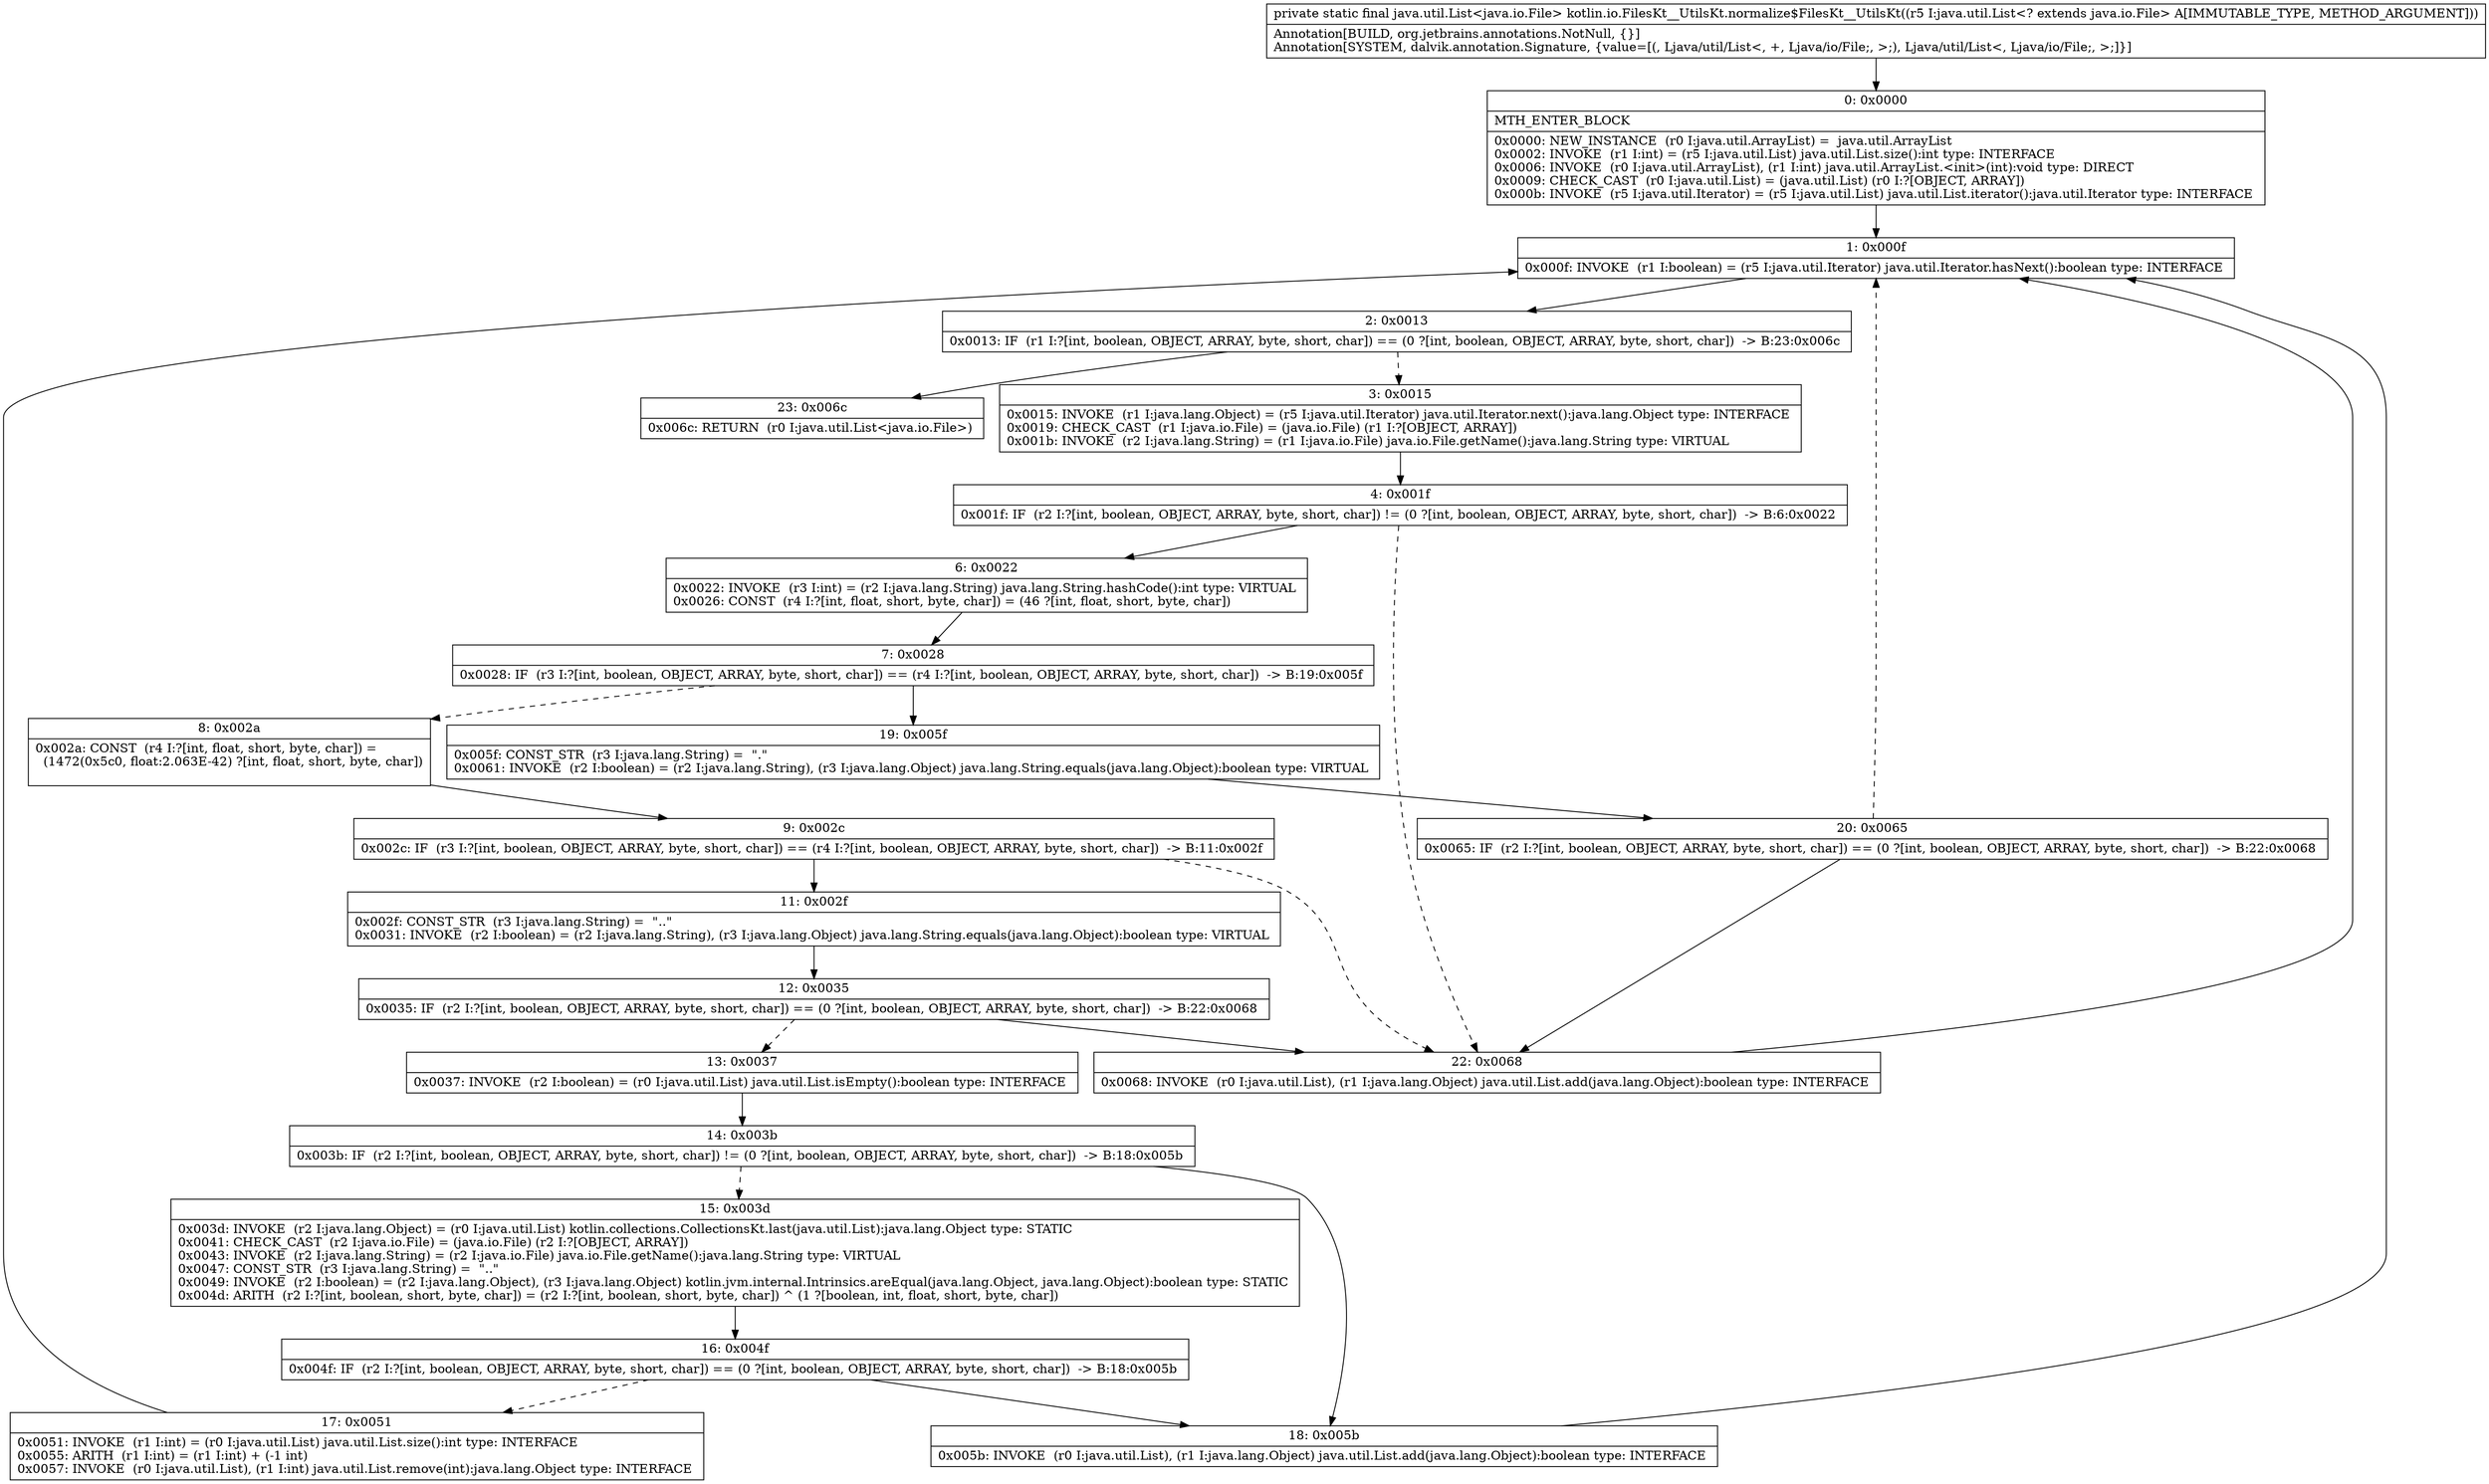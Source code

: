 digraph "CFG forkotlin.io.FilesKt__UtilsKt.normalize$FilesKt__UtilsKt(Ljava\/util\/List;)Ljava\/util\/List;" {
Node_0 [shape=record,label="{0\:\ 0x0000|MTH_ENTER_BLOCK\l|0x0000: NEW_INSTANCE  (r0 I:java.util.ArrayList) =  java.util.ArrayList \l0x0002: INVOKE  (r1 I:int) = (r5 I:java.util.List) java.util.List.size():int type: INTERFACE \l0x0006: INVOKE  (r0 I:java.util.ArrayList), (r1 I:int) java.util.ArrayList.\<init\>(int):void type: DIRECT \l0x0009: CHECK_CAST  (r0 I:java.util.List) = (java.util.List) (r0 I:?[OBJECT, ARRAY]) \l0x000b: INVOKE  (r5 I:java.util.Iterator) = (r5 I:java.util.List) java.util.List.iterator():java.util.Iterator type: INTERFACE \l}"];
Node_1 [shape=record,label="{1\:\ 0x000f|0x000f: INVOKE  (r1 I:boolean) = (r5 I:java.util.Iterator) java.util.Iterator.hasNext():boolean type: INTERFACE \l}"];
Node_2 [shape=record,label="{2\:\ 0x0013|0x0013: IF  (r1 I:?[int, boolean, OBJECT, ARRAY, byte, short, char]) == (0 ?[int, boolean, OBJECT, ARRAY, byte, short, char])  \-\> B:23:0x006c \l}"];
Node_3 [shape=record,label="{3\:\ 0x0015|0x0015: INVOKE  (r1 I:java.lang.Object) = (r5 I:java.util.Iterator) java.util.Iterator.next():java.lang.Object type: INTERFACE \l0x0019: CHECK_CAST  (r1 I:java.io.File) = (java.io.File) (r1 I:?[OBJECT, ARRAY]) \l0x001b: INVOKE  (r2 I:java.lang.String) = (r1 I:java.io.File) java.io.File.getName():java.lang.String type: VIRTUAL \l}"];
Node_4 [shape=record,label="{4\:\ 0x001f|0x001f: IF  (r2 I:?[int, boolean, OBJECT, ARRAY, byte, short, char]) != (0 ?[int, boolean, OBJECT, ARRAY, byte, short, char])  \-\> B:6:0x0022 \l}"];
Node_6 [shape=record,label="{6\:\ 0x0022|0x0022: INVOKE  (r3 I:int) = (r2 I:java.lang.String) java.lang.String.hashCode():int type: VIRTUAL \l0x0026: CONST  (r4 I:?[int, float, short, byte, char]) = (46 ?[int, float, short, byte, char]) \l}"];
Node_7 [shape=record,label="{7\:\ 0x0028|0x0028: IF  (r3 I:?[int, boolean, OBJECT, ARRAY, byte, short, char]) == (r4 I:?[int, boolean, OBJECT, ARRAY, byte, short, char])  \-\> B:19:0x005f \l}"];
Node_8 [shape=record,label="{8\:\ 0x002a|0x002a: CONST  (r4 I:?[int, float, short, byte, char]) = \l  (1472(0x5c0, float:2.063E\-42) ?[int, float, short, byte, char])\l \l}"];
Node_9 [shape=record,label="{9\:\ 0x002c|0x002c: IF  (r3 I:?[int, boolean, OBJECT, ARRAY, byte, short, char]) == (r4 I:?[int, boolean, OBJECT, ARRAY, byte, short, char])  \-\> B:11:0x002f \l}"];
Node_11 [shape=record,label="{11\:\ 0x002f|0x002f: CONST_STR  (r3 I:java.lang.String) =  \"..\" \l0x0031: INVOKE  (r2 I:boolean) = (r2 I:java.lang.String), (r3 I:java.lang.Object) java.lang.String.equals(java.lang.Object):boolean type: VIRTUAL \l}"];
Node_12 [shape=record,label="{12\:\ 0x0035|0x0035: IF  (r2 I:?[int, boolean, OBJECT, ARRAY, byte, short, char]) == (0 ?[int, boolean, OBJECT, ARRAY, byte, short, char])  \-\> B:22:0x0068 \l}"];
Node_13 [shape=record,label="{13\:\ 0x0037|0x0037: INVOKE  (r2 I:boolean) = (r0 I:java.util.List) java.util.List.isEmpty():boolean type: INTERFACE \l}"];
Node_14 [shape=record,label="{14\:\ 0x003b|0x003b: IF  (r2 I:?[int, boolean, OBJECT, ARRAY, byte, short, char]) != (0 ?[int, boolean, OBJECT, ARRAY, byte, short, char])  \-\> B:18:0x005b \l}"];
Node_15 [shape=record,label="{15\:\ 0x003d|0x003d: INVOKE  (r2 I:java.lang.Object) = (r0 I:java.util.List) kotlin.collections.CollectionsKt.last(java.util.List):java.lang.Object type: STATIC \l0x0041: CHECK_CAST  (r2 I:java.io.File) = (java.io.File) (r2 I:?[OBJECT, ARRAY]) \l0x0043: INVOKE  (r2 I:java.lang.String) = (r2 I:java.io.File) java.io.File.getName():java.lang.String type: VIRTUAL \l0x0047: CONST_STR  (r3 I:java.lang.String) =  \"..\" \l0x0049: INVOKE  (r2 I:boolean) = (r2 I:java.lang.Object), (r3 I:java.lang.Object) kotlin.jvm.internal.Intrinsics.areEqual(java.lang.Object, java.lang.Object):boolean type: STATIC \l0x004d: ARITH  (r2 I:?[int, boolean, short, byte, char]) = (r2 I:?[int, boolean, short, byte, char]) ^ (1 ?[boolean, int, float, short, byte, char]) \l}"];
Node_16 [shape=record,label="{16\:\ 0x004f|0x004f: IF  (r2 I:?[int, boolean, OBJECT, ARRAY, byte, short, char]) == (0 ?[int, boolean, OBJECT, ARRAY, byte, short, char])  \-\> B:18:0x005b \l}"];
Node_17 [shape=record,label="{17\:\ 0x0051|0x0051: INVOKE  (r1 I:int) = (r0 I:java.util.List) java.util.List.size():int type: INTERFACE \l0x0055: ARITH  (r1 I:int) = (r1 I:int) + (\-1 int) \l0x0057: INVOKE  (r0 I:java.util.List), (r1 I:int) java.util.List.remove(int):java.lang.Object type: INTERFACE \l}"];
Node_18 [shape=record,label="{18\:\ 0x005b|0x005b: INVOKE  (r0 I:java.util.List), (r1 I:java.lang.Object) java.util.List.add(java.lang.Object):boolean type: INTERFACE \l}"];
Node_19 [shape=record,label="{19\:\ 0x005f|0x005f: CONST_STR  (r3 I:java.lang.String) =  \".\" \l0x0061: INVOKE  (r2 I:boolean) = (r2 I:java.lang.String), (r3 I:java.lang.Object) java.lang.String.equals(java.lang.Object):boolean type: VIRTUAL \l}"];
Node_20 [shape=record,label="{20\:\ 0x0065|0x0065: IF  (r2 I:?[int, boolean, OBJECT, ARRAY, byte, short, char]) == (0 ?[int, boolean, OBJECT, ARRAY, byte, short, char])  \-\> B:22:0x0068 \l}"];
Node_22 [shape=record,label="{22\:\ 0x0068|0x0068: INVOKE  (r0 I:java.util.List), (r1 I:java.lang.Object) java.util.List.add(java.lang.Object):boolean type: INTERFACE \l}"];
Node_23 [shape=record,label="{23\:\ 0x006c|0x006c: RETURN  (r0 I:java.util.List\<java.io.File\>) \l}"];
MethodNode[shape=record,label="{private static final java.util.List\<java.io.File\> kotlin.io.FilesKt__UtilsKt.normalize$FilesKt__UtilsKt((r5 I:java.util.List\<? extends java.io.File\> A[IMMUTABLE_TYPE, METHOD_ARGUMENT]))  | Annotation[BUILD, org.jetbrains.annotations.NotNull, \{\}]\lAnnotation[SYSTEM, dalvik.annotation.Signature, \{value=[(, Ljava\/util\/List\<, +, Ljava\/io\/File;, \>;), Ljava\/util\/List\<, Ljava\/io\/File;, \>;]\}]\l}"];
MethodNode -> Node_0;
Node_0 -> Node_1;
Node_1 -> Node_2;
Node_2 -> Node_3[style=dashed];
Node_2 -> Node_23;
Node_3 -> Node_4;
Node_4 -> Node_6;
Node_4 -> Node_22[style=dashed];
Node_6 -> Node_7;
Node_7 -> Node_8[style=dashed];
Node_7 -> Node_19;
Node_8 -> Node_9;
Node_9 -> Node_11;
Node_9 -> Node_22[style=dashed];
Node_11 -> Node_12;
Node_12 -> Node_13[style=dashed];
Node_12 -> Node_22;
Node_13 -> Node_14;
Node_14 -> Node_15[style=dashed];
Node_14 -> Node_18;
Node_15 -> Node_16;
Node_16 -> Node_17[style=dashed];
Node_16 -> Node_18;
Node_17 -> Node_1;
Node_18 -> Node_1;
Node_19 -> Node_20;
Node_20 -> Node_22;
Node_20 -> Node_1[style=dashed];
Node_22 -> Node_1;
}

